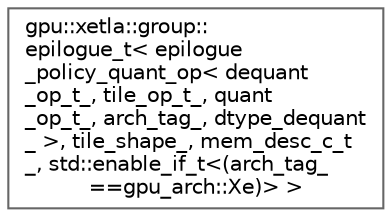 digraph "Graphical Class Hierarchy"
{
 // LATEX_PDF_SIZE
  bgcolor="transparent";
  edge [fontname=Helvetica,fontsize=10,labelfontname=Helvetica,labelfontsize=10];
  node [fontname=Helvetica,fontsize=10,shape=box,height=0.2,width=0.4];
  rankdir="LR";
  Node0 [id="Node000000",label="gpu::xetla::group::\lepilogue_t\< epilogue\l_policy_quant_op\< dequant\l_op_t_, tile_op_t_, quant\l_op_t_, arch_tag_, dtype_dequant\l_ \>, tile_shape_, mem_desc_c_t\l_, std::enable_if_t\<(arch_tag_\l==gpu_arch::Xe)\> \>",height=0.2,width=0.4,color="grey40", fillcolor="white", style="filled",URL="$classgpu_1_1xetla_1_1group_1_1epilogue__t_3_01epilogue__policy__quant__op_3_01dequant__op__t___074b0f306937555be4c3ea6afc9383a35.html",tooltip="Is the epilogue functor specialized for epilogue_policy_quant_op and Xe architecture."];
}
